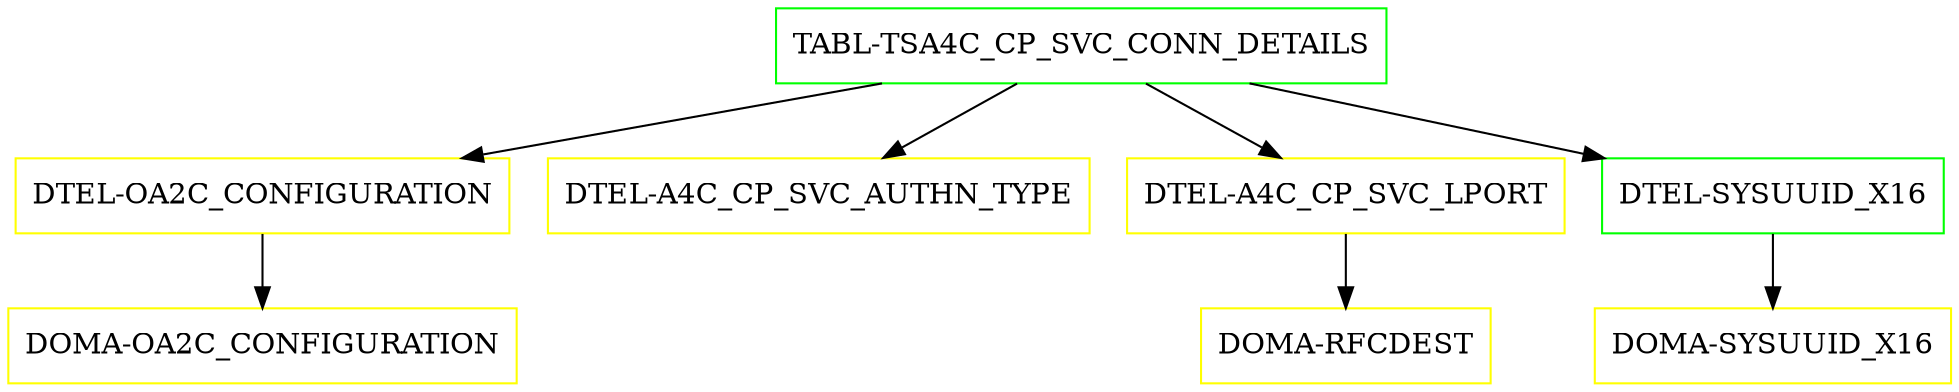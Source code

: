 digraph G {
  "TABL-TSA4C_CP_SVC_CONN_DETAILS" [shape=box,color=green];
  "DTEL-OA2C_CONFIGURATION" [shape=box,color=yellow,URL="./DTEL_OA2C_CONFIGURATION.html"];
  "DOMA-OA2C_CONFIGURATION" [shape=box,color=yellow,URL="./DOMA_OA2C_CONFIGURATION.html"];
  "DTEL-A4C_CP_SVC_AUTHN_TYPE" [shape=box,color=yellow,URL="./DTEL_A4C_CP_SVC_AUTHN_TYPE.html"];
  "DTEL-A4C_CP_SVC_LPORT" [shape=box,color=yellow,URL="./DTEL_A4C_CP_SVC_LPORT.html"];
  "DOMA-RFCDEST" [shape=box,color=yellow,URL="./DOMA_RFCDEST.html"];
  "DTEL-SYSUUID_X16" [shape=box,color=green,URL="./DTEL_SYSUUID_X16.html"];
  "DOMA-SYSUUID_X16" [shape=box,color=yellow,URL="./DOMA_SYSUUID_X16.html"];
  "TABL-TSA4C_CP_SVC_CONN_DETAILS" -> "DTEL-SYSUUID_X16";
  "TABL-TSA4C_CP_SVC_CONN_DETAILS" -> "DTEL-A4C_CP_SVC_LPORT";
  "TABL-TSA4C_CP_SVC_CONN_DETAILS" -> "DTEL-A4C_CP_SVC_AUTHN_TYPE";
  "TABL-TSA4C_CP_SVC_CONN_DETAILS" -> "DTEL-OA2C_CONFIGURATION";
  "DTEL-OA2C_CONFIGURATION" -> "DOMA-OA2C_CONFIGURATION";
  "DTEL-A4C_CP_SVC_LPORT" -> "DOMA-RFCDEST";
  "DTEL-SYSUUID_X16" -> "DOMA-SYSUUID_X16";
}
